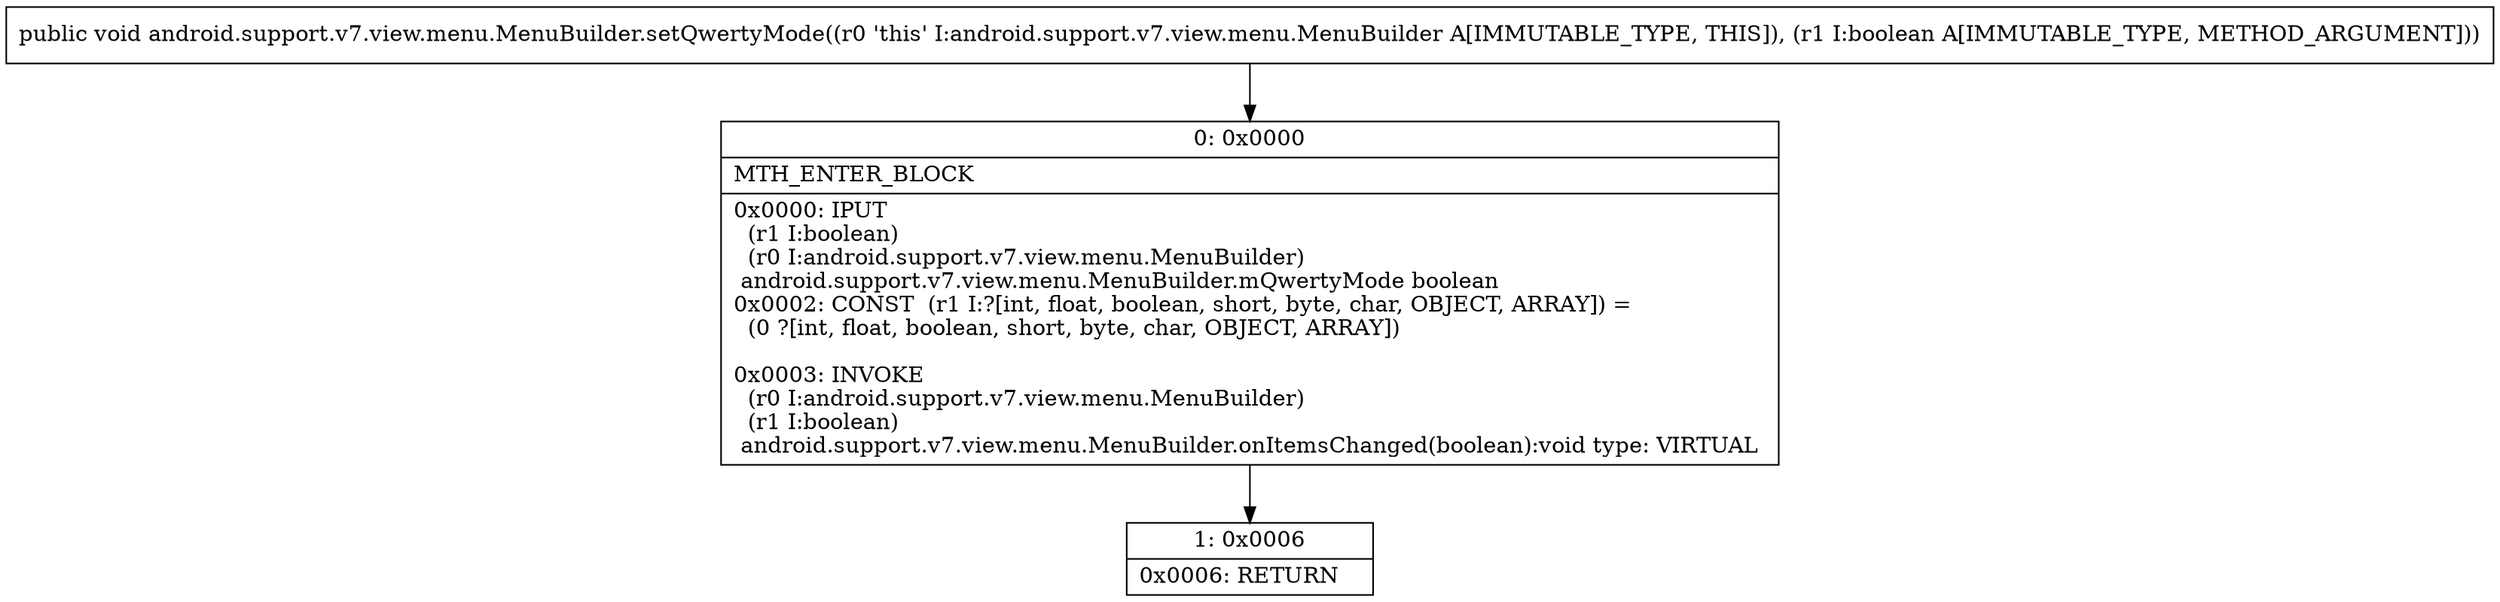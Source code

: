 digraph "CFG forandroid.support.v7.view.menu.MenuBuilder.setQwertyMode(Z)V" {
Node_0 [shape=record,label="{0\:\ 0x0000|MTH_ENTER_BLOCK\l|0x0000: IPUT  \l  (r1 I:boolean)\l  (r0 I:android.support.v7.view.menu.MenuBuilder)\l android.support.v7.view.menu.MenuBuilder.mQwertyMode boolean \l0x0002: CONST  (r1 I:?[int, float, boolean, short, byte, char, OBJECT, ARRAY]) = \l  (0 ?[int, float, boolean, short, byte, char, OBJECT, ARRAY])\l \l0x0003: INVOKE  \l  (r0 I:android.support.v7.view.menu.MenuBuilder)\l  (r1 I:boolean)\l android.support.v7.view.menu.MenuBuilder.onItemsChanged(boolean):void type: VIRTUAL \l}"];
Node_1 [shape=record,label="{1\:\ 0x0006|0x0006: RETURN   \l}"];
MethodNode[shape=record,label="{public void android.support.v7.view.menu.MenuBuilder.setQwertyMode((r0 'this' I:android.support.v7.view.menu.MenuBuilder A[IMMUTABLE_TYPE, THIS]), (r1 I:boolean A[IMMUTABLE_TYPE, METHOD_ARGUMENT])) }"];
MethodNode -> Node_0;
Node_0 -> Node_1;
}


